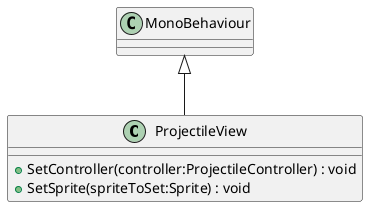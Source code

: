 @startuml
class ProjectileView {
    + SetController(controller:ProjectileController) : void
    + SetSprite(spriteToSet:Sprite) : void
}
MonoBehaviour <|-- ProjectileView
@enduml
